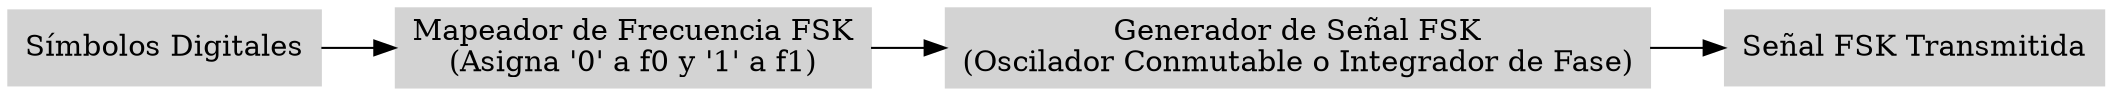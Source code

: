 digraph FSK_Modulation {
    rankdir=LR;
    node [shape=box, style=filled, color=lightgray];

    FuenteDatos [label="Símbolos Digitales"];
    MapeoFrecuencia [label="Mapeador de Frecuencia FSK\n(Asigna '0' a f0 y '1' a f1)"];
    GeneradorSenal [label="Generador de Señal FSK\n(Oscilador Conmutable o Integrador de Fase)"];
    SenalTransmitida [label="Señal FSK Transmitida"];

    FuenteDatos -> MapeoFrecuencia;
    MapeoFrecuencia -> GeneradorSenal;
    GeneradorSenal -> SenalTransmitida;
}